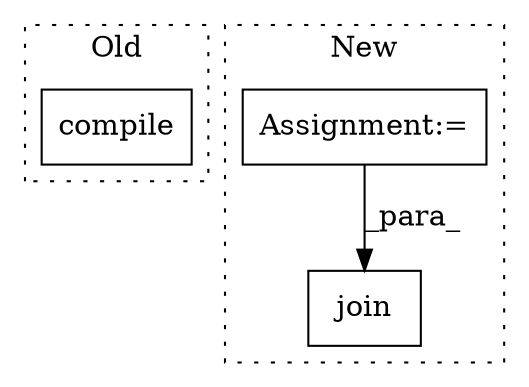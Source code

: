digraph G {
subgraph cluster0 {
1 [label="compile" a="32" s="2874,2928" l="8,1" shape="box"];
label = "Old";
style="dotted";
}
subgraph cluster1 {
2 [label="join" a="32" s="2589,2735" l="14,-3" shape="box"];
3 [label="Assignment:=" a="7" s="667" l="4" shape="box"];
label = "New";
style="dotted";
}
3 -> 2 [label="_para_"];
}